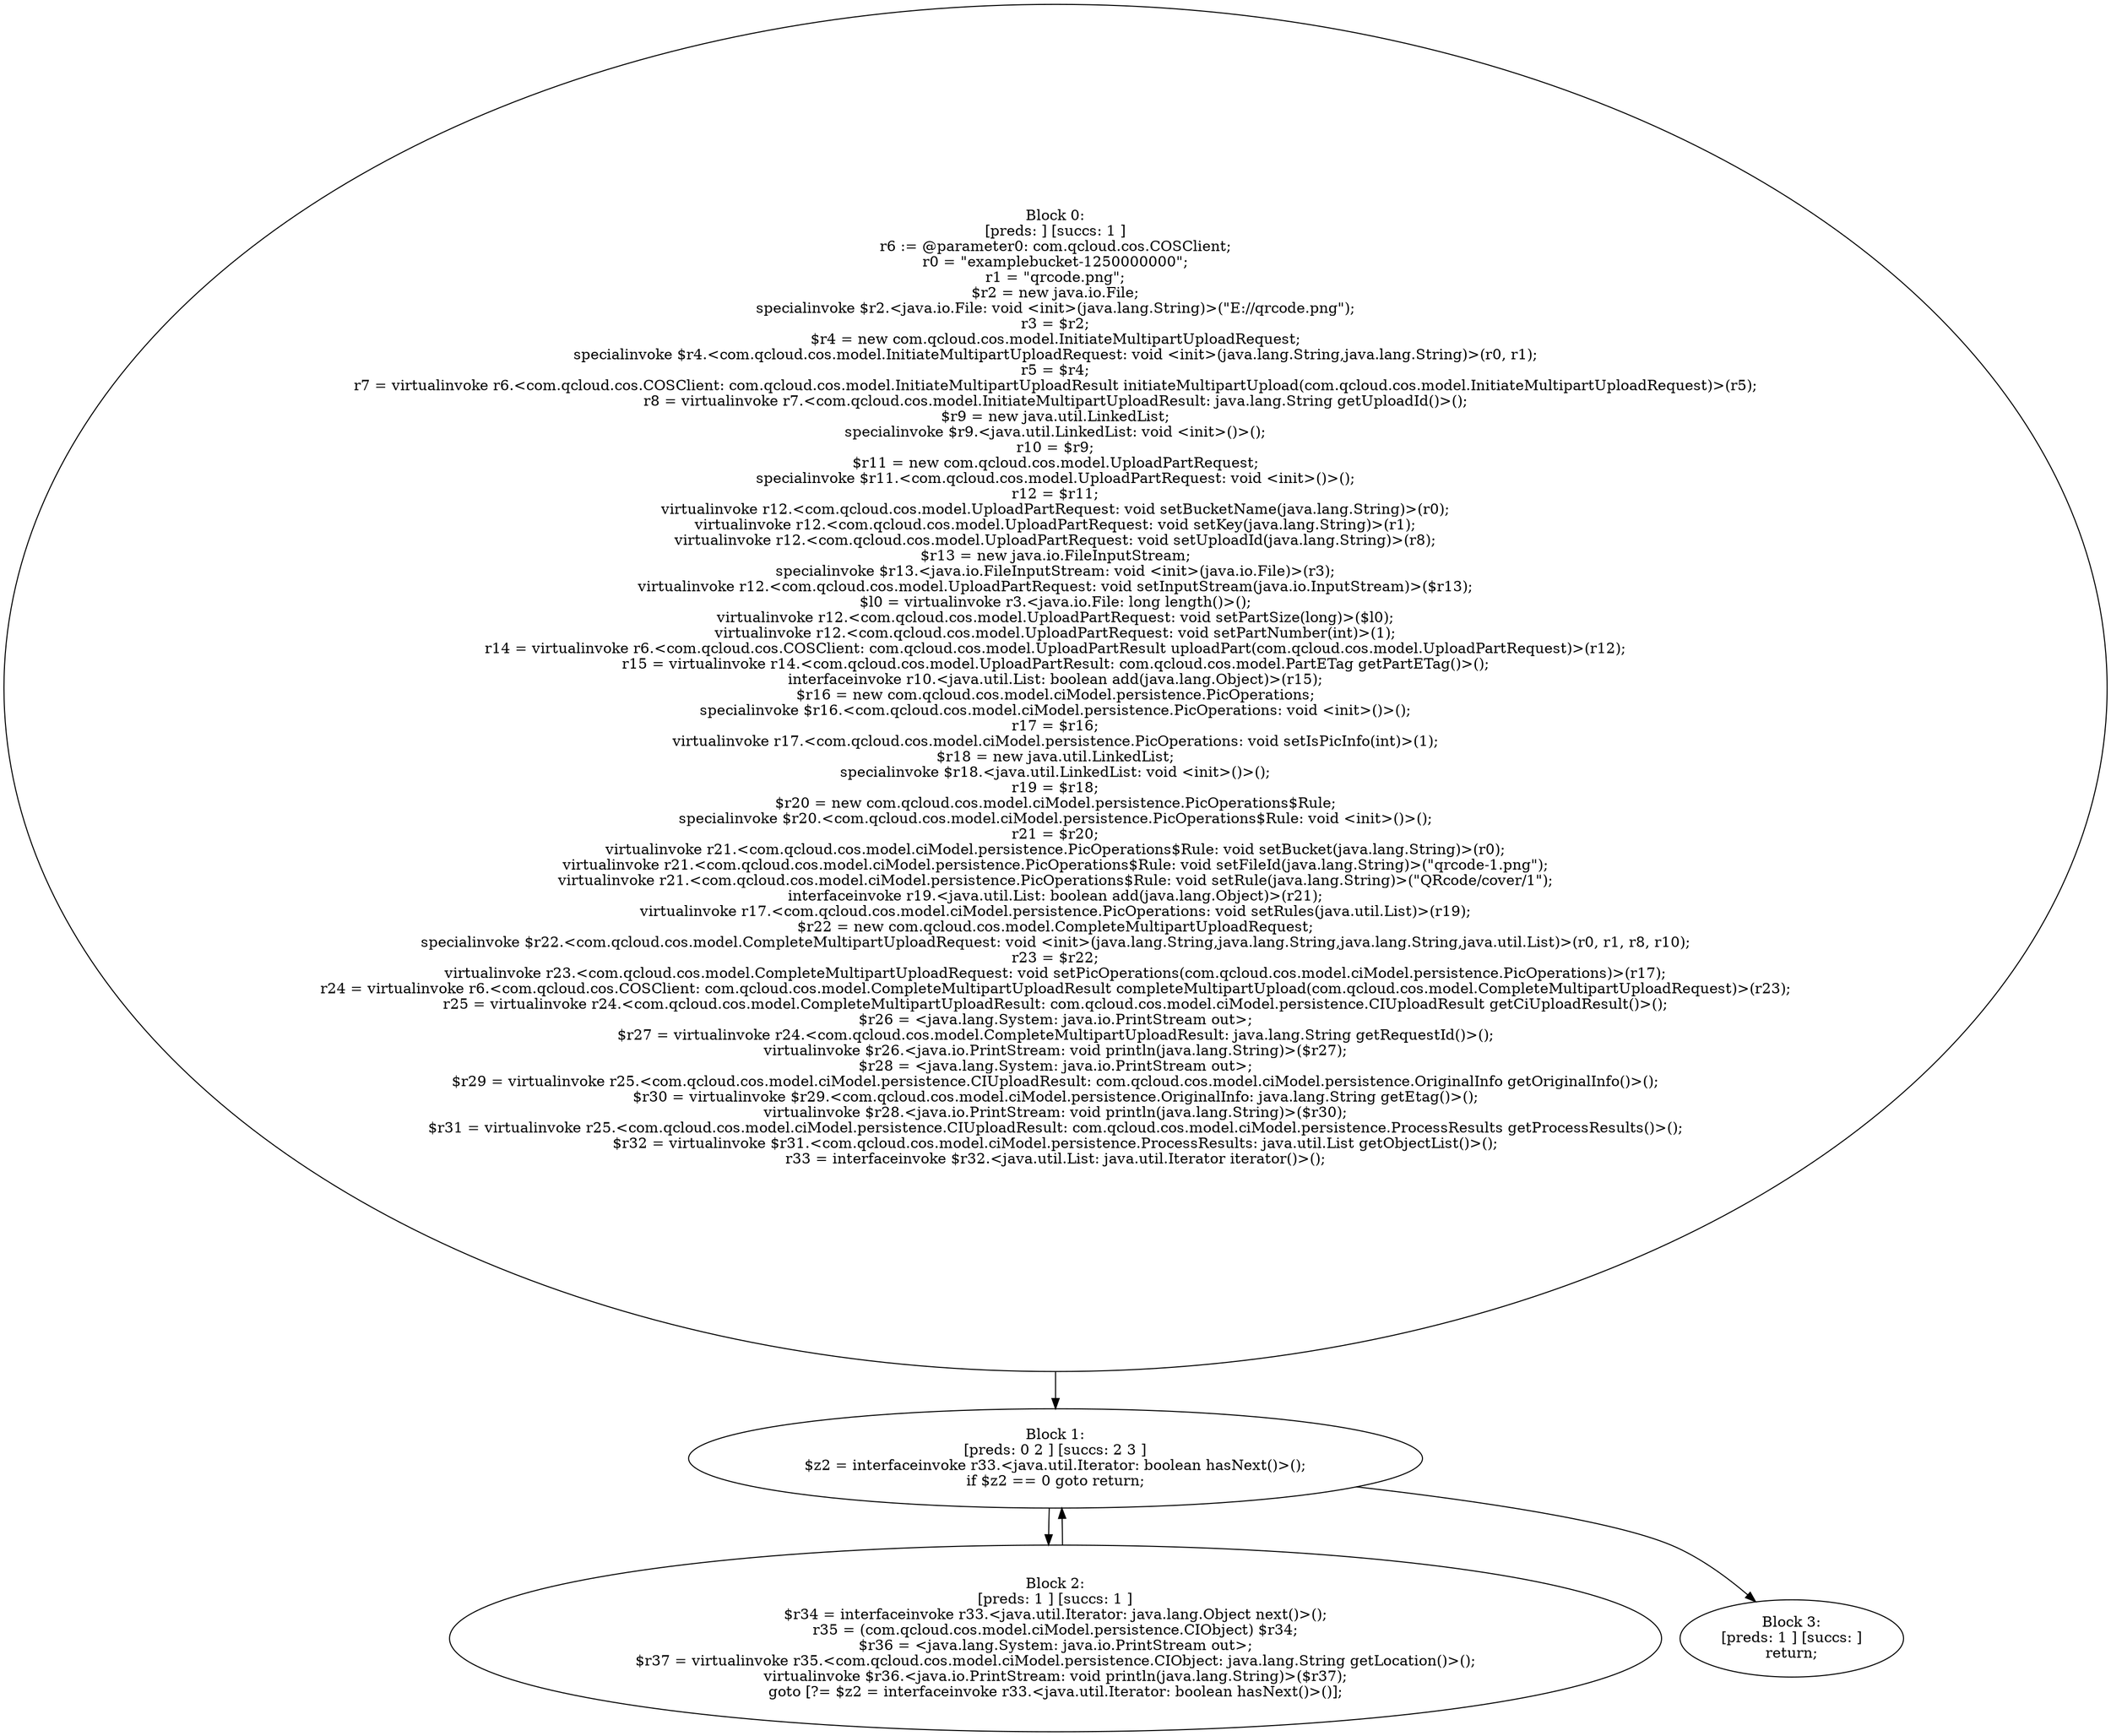 digraph "unitGraph" {
    "Block 0:
[preds: ] [succs: 1 ]
r6 := @parameter0: com.qcloud.cos.COSClient;
r0 = \"examplebucket-1250000000\";
r1 = \"qrcode.png\";
$r2 = new java.io.File;
specialinvoke $r2.<java.io.File: void <init>(java.lang.String)>(\"E://qrcode.png\");
r3 = $r2;
$r4 = new com.qcloud.cos.model.InitiateMultipartUploadRequest;
specialinvoke $r4.<com.qcloud.cos.model.InitiateMultipartUploadRequest: void <init>(java.lang.String,java.lang.String)>(r0, r1);
r5 = $r4;
r7 = virtualinvoke r6.<com.qcloud.cos.COSClient: com.qcloud.cos.model.InitiateMultipartUploadResult initiateMultipartUpload(com.qcloud.cos.model.InitiateMultipartUploadRequest)>(r5);
r8 = virtualinvoke r7.<com.qcloud.cos.model.InitiateMultipartUploadResult: java.lang.String getUploadId()>();
$r9 = new java.util.LinkedList;
specialinvoke $r9.<java.util.LinkedList: void <init>()>();
r10 = $r9;
$r11 = new com.qcloud.cos.model.UploadPartRequest;
specialinvoke $r11.<com.qcloud.cos.model.UploadPartRequest: void <init>()>();
r12 = $r11;
virtualinvoke r12.<com.qcloud.cos.model.UploadPartRequest: void setBucketName(java.lang.String)>(r0);
virtualinvoke r12.<com.qcloud.cos.model.UploadPartRequest: void setKey(java.lang.String)>(r1);
virtualinvoke r12.<com.qcloud.cos.model.UploadPartRequest: void setUploadId(java.lang.String)>(r8);
$r13 = new java.io.FileInputStream;
specialinvoke $r13.<java.io.FileInputStream: void <init>(java.io.File)>(r3);
virtualinvoke r12.<com.qcloud.cos.model.UploadPartRequest: void setInputStream(java.io.InputStream)>($r13);
$l0 = virtualinvoke r3.<java.io.File: long length()>();
virtualinvoke r12.<com.qcloud.cos.model.UploadPartRequest: void setPartSize(long)>($l0);
virtualinvoke r12.<com.qcloud.cos.model.UploadPartRequest: void setPartNumber(int)>(1);
r14 = virtualinvoke r6.<com.qcloud.cos.COSClient: com.qcloud.cos.model.UploadPartResult uploadPart(com.qcloud.cos.model.UploadPartRequest)>(r12);
r15 = virtualinvoke r14.<com.qcloud.cos.model.UploadPartResult: com.qcloud.cos.model.PartETag getPartETag()>();
interfaceinvoke r10.<java.util.List: boolean add(java.lang.Object)>(r15);
$r16 = new com.qcloud.cos.model.ciModel.persistence.PicOperations;
specialinvoke $r16.<com.qcloud.cos.model.ciModel.persistence.PicOperations: void <init>()>();
r17 = $r16;
virtualinvoke r17.<com.qcloud.cos.model.ciModel.persistence.PicOperations: void setIsPicInfo(int)>(1);
$r18 = new java.util.LinkedList;
specialinvoke $r18.<java.util.LinkedList: void <init>()>();
r19 = $r18;
$r20 = new com.qcloud.cos.model.ciModel.persistence.PicOperations$Rule;
specialinvoke $r20.<com.qcloud.cos.model.ciModel.persistence.PicOperations$Rule: void <init>()>();
r21 = $r20;
virtualinvoke r21.<com.qcloud.cos.model.ciModel.persistence.PicOperations$Rule: void setBucket(java.lang.String)>(r0);
virtualinvoke r21.<com.qcloud.cos.model.ciModel.persistence.PicOperations$Rule: void setFileId(java.lang.String)>(\"qrcode-1.png\");
virtualinvoke r21.<com.qcloud.cos.model.ciModel.persistence.PicOperations$Rule: void setRule(java.lang.String)>(\"QRcode/cover/1\");
interfaceinvoke r19.<java.util.List: boolean add(java.lang.Object)>(r21);
virtualinvoke r17.<com.qcloud.cos.model.ciModel.persistence.PicOperations: void setRules(java.util.List)>(r19);
$r22 = new com.qcloud.cos.model.CompleteMultipartUploadRequest;
specialinvoke $r22.<com.qcloud.cos.model.CompleteMultipartUploadRequest: void <init>(java.lang.String,java.lang.String,java.lang.String,java.util.List)>(r0, r1, r8, r10);
r23 = $r22;
virtualinvoke r23.<com.qcloud.cos.model.CompleteMultipartUploadRequest: void setPicOperations(com.qcloud.cos.model.ciModel.persistence.PicOperations)>(r17);
r24 = virtualinvoke r6.<com.qcloud.cos.COSClient: com.qcloud.cos.model.CompleteMultipartUploadResult completeMultipartUpload(com.qcloud.cos.model.CompleteMultipartUploadRequest)>(r23);
r25 = virtualinvoke r24.<com.qcloud.cos.model.CompleteMultipartUploadResult: com.qcloud.cos.model.ciModel.persistence.CIUploadResult getCiUploadResult()>();
$r26 = <java.lang.System: java.io.PrintStream out>;
$r27 = virtualinvoke r24.<com.qcloud.cos.model.CompleteMultipartUploadResult: java.lang.String getRequestId()>();
virtualinvoke $r26.<java.io.PrintStream: void println(java.lang.String)>($r27);
$r28 = <java.lang.System: java.io.PrintStream out>;
$r29 = virtualinvoke r25.<com.qcloud.cos.model.ciModel.persistence.CIUploadResult: com.qcloud.cos.model.ciModel.persistence.OriginalInfo getOriginalInfo()>();
$r30 = virtualinvoke $r29.<com.qcloud.cos.model.ciModel.persistence.OriginalInfo: java.lang.String getEtag()>();
virtualinvoke $r28.<java.io.PrintStream: void println(java.lang.String)>($r30);
$r31 = virtualinvoke r25.<com.qcloud.cos.model.ciModel.persistence.CIUploadResult: com.qcloud.cos.model.ciModel.persistence.ProcessResults getProcessResults()>();
$r32 = virtualinvoke $r31.<com.qcloud.cos.model.ciModel.persistence.ProcessResults: java.util.List getObjectList()>();
r33 = interfaceinvoke $r32.<java.util.List: java.util.Iterator iterator()>();
"
    "Block 1:
[preds: 0 2 ] [succs: 2 3 ]
$z2 = interfaceinvoke r33.<java.util.Iterator: boolean hasNext()>();
if $z2 == 0 goto return;
"
    "Block 2:
[preds: 1 ] [succs: 1 ]
$r34 = interfaceinvoke r33.<java.util.Iterator: java.lang.Object next()>();
r35 = (com.qcloud.cos.model.ciModel.persistence.CIObject) $r34;
$r36 = <java.lang.System: java.io.PrintStream out>;
$r37 = virtualinvoke r35.<com.qcloud.cos.model.ciModel.persistence.CIObject: java.lang.String getLocation()>();
virtualinvoke $r36.<java.io.PrintStream: void println(java.lang.String)>($r37);
goto [?= $z2 = interfaceinvoke r33.<java.util.Iterator: boolean hasNext()>()];
"
    "Block 3:
[preds: 1 ] [succs: ]
return;
"
    "Block 0:
[preds: ] [succs: 1 ]
r6 := @parameter0: com.qcloud.cos.COSClient;
r0 = \"examplebucket-1250000000\";
r1 = \"qrcode.png\";
$r2 = new java.io.File;
specialinvoke $r2.<java.io.File: void <init>(java.lang.String)>(\"E://qrcode.png\");
r3 = $r2;
$r4 = new com.qcloud.cos.model.InitiateMultipartUploadRequest;
specialinvoke $r4.<com.qcloud.cos.model.InitiateMultipartUploadRequest: void <init>(java.lang.String,java.lang.String)>(r0, r1);
r5 = $r4;
r7 = virtualinvoke r6.<com.qcloud.cos.COSClient: com.qcloud.cos.model.InitiateMultipartUploadResult initiateMultipartUpload(com.qcloud.cos.model.InitiateMultipartUploadRequest)>(r5);
r8 = virtualinvoke r7.<com.qcloud.cos.model.InitiateMultipartUploadResult: java.lang.String getUploadId()>();
$r9 = new java.util.LinkedList;
specialinvoke $r9.<java.util.LinkedList: void <init>()>();
r10 = $r9;
$r11 = new com.qcloud.cos.model.UploadPartRequest;
specialinvoke $r11.<com.qcloud.cos.model.UploadPartRequest: void <init>()>();
r12 = $r11;
virtualinvoke r12.<com.qcloud.cos.model.UploadPartRequest: void setBucketName(java.lang.String)>(r0);
virtualinvoke r12.<com.qcloud.cos.model.UploadPartRequest: void setKey(java.lang.String)>(r1);
virtualinvoke r12.<com.qcloud.cos.model.UploadPartRequest: void setUploadId(java.lang.String)>(r8);
$r13 = new java.io.FileInputStream;
specialinvoke $r13.<java.io.FileInputStream: void <init>(java.io.File)>(r3);
virtualinvoke r12.<com.qcloud.cos.model.UploadPartRequest: void setInputStream(java.io.InputStream)>($r13);
$l0 = virtualinvoke r3.<java.io.File: long length()>();
virtualinvoke r12.<com.qcloud.cos.model.UploadPartRequest: void setPartSize(long)>($l0);
virtualinvoke r12.<com.qcloud.cos.model.UploadPartRequest: void setPartNumber(int)>(1);
r14 = virtualinvoke r6.<com.qcloud.cos.COSClient: com.qcloud.cos.model.UploadPartResult uploadPart(com.qcloud.cos.model.UploadPartRequest)>(r12);
r15 = virtualinvoke r14.<com.qcloud.cos.model.UploadPartResult: com.qcloud.cos.model.PartETag getPartETag()>();
interfaceinvoke r10.<java.util.List: boolean add(java.lang.Object)>(r15);
$r16 = new com.qcloud.cos.model.ciModel.persistence.PicOperations;
specialinvoke $r16.<com.qcloud.cos.model.ciModel.persistence.PicOperations: void <init>()>();
r17 = $r16;
virtualinvoke r17.<com.qcloud.cos.model.ciModel.persistence.PicOperations: void setIsPicInfo(int)>(1);
$r18 = new java.util.LinkedList;
specialinvoke $r18.<java.util.LinkedList: void <init>()>();
r19 = $r18;
$r20 = new com.qcloud.cos.model.ciModel.persistence.PicOperations$Rule;
specialinvoke $r20.<com.qcloud.cos.model.ciModel.persistence.PicOperations$Rule: void <init>()>();
r21 = $r20;
virtualinvoke r21.<com.qcloud.cos.model.ciModel.persistence.PicOperations$Rule: void setBucket(java.lang.String)>(r0);
virtualinvoke r21.<com.qcloud.cos.model.ciModel.persistence.PicOperations$Rule: void setFileId(java.lang.String)>(\"qrcode-1.png\");
virtualinvoke r21.<com.qcloud.cos.model.ciModel.persistence.PicOperations$Rule: void setRule(java.lang.String)>(\"QRcode/cover/1\");
interfaceinvoke r19.<java.util.List: boolean add(java.lang.Object)>(r21);
virtualinvoke r17.<com.qcloud.cos.model.ciModel.persistence.PicOperations: void setRules(java.util.List)>(r19);
$r22 = new com.qcloud.cos.model.CompleteMultipartUploadRequest;
specialinvoke $r22.<com.qcloud.cos.model.CompleteMultipartUploadRequest: void <init>(java.lang.String,java.lang.String,java.lang.String,java.util.List)>(r0, r1, r8, r10);
r23 = $r22;
virtualinvoke r23.<com.qcloud.cos.model.CompleteMultipartUploadRequest: void setPicOperations(com.qcloud.cos.model.ciModel.persistence.PicOperations)>(r17);
r24 = virtualinvoke r6.<com.qcloud.cos.COSClient: com.qcloud.cos.model.CompleteMultipartUploadResult completeMultipartUpload(com.qcloud.cos.model.CompleteMultipartUploadRequest)>(r23);
r25 = virtualinvoke r24.<com.qcloud.cos.model.CompleteMultipartUploadResult: com.qcloud.cos.model.ciModel.persistence.CIUploadResult getCiUploadResult()>();
$r26 = <java.lang.System: java.io.PrintStream out>;
$r27 = virtualinvoke r24.<com.qcloud.cos.model.CompleteMultipartUploadResult: java.lang.String getRequestId()>();
virtualinvoke $r26.<java.io.PrintStream: void println(java.lang.String)>($r27);
$r28 = <java.lang.System: java.io.PrintStream out>;
$r29 = virtualinvoke r25.<com.qcloud.cos.model.ciModel.persistence.CIUploadResult: com.qcloud.cos.model.ciModel.persistence.OriginalInfo getOriginalInfo()>();
$r30 = virtualinvoke $r29.<com.qcloud.cos.model.ciModel.persistence.OriginalInfo: java.lang.String getEtag()>();
virtualinvoke $r28.<java.io.PrintStream: void println(java.lang.String)>($r30);
$r31 = virtualinvoke r25.<com.qcloud.cos.model.ciModel.persistence.CIUploadResult: com.qcloud.cos.model.ciModel.persistence.ProcessResults getProcessResults()>();
$r32 = virtualinvoke $r31.<com.qcloud.cos.model.ciModel.persistence.ProcessResults: java.util.List getObjectList()>();
r33 = interfaceinvoke $r32.<java.util.List: java.util.Iterator iterator()>();
"->"Block 1:
[preds: 0 2 ] [succs: 2 3 ]
$z2 = interfaceinvoke r33.<java.util.Iterator: boolean hasNext()>();
if $z2 == 0 goto return;
";
    "Block 1:
[preds: 0 2 ] [succs: 2 3 ]
$z2 = interfaceinvoke r33.<java.util.Iterator: boolean hasNext()>();
if $z2 == 0 goto return;
"->"Block 2:
[preds: 1 ] [succs: 1 ]
$r34 = interfaceinvoke r33.<java.util.Iterator: java.lang.Object next()>();
r35 = (com.qcloud.cos.model.ciModel.persistence.CIObject) $r34;
$r36 = <java.lang.System: java.io.PrintStream out>;
$r37 = virtualinvoke r35.<com.qcloud.cos.model.ciModel.persistence.CIObject: java.lang.String getLocation()>();
virtualinvoke $r36.<java.io.PrintStream: void println(java.lang.String)>($r37);
goto [?= $z2 = interfaceinvoke r33.<java.util.Iterator: boolean hasNext()>()];
";
    "Block 1:
[preds: 0 2 ] [succs: 2 3 ]
$z2 = interfaceinvoke r33.<java.util.Iterator: boolean hasNext()>();
if $z2 == 0 goto return;
"->"Block 3:
[preds: 1 ] [succs: ]
return;
";
    "Block 2:
[preds: 1 ] [succs: 1 ]
$r34 = interfaceinvoke r33.<java.util.Iterator: java.lang.Object next()>();
r35 = (com.qcloud.cos.model.ciModel.persistence.CIObject) $r34;
$r36 = <java.lang.System: java.io.PrintStream out>;
$r37 = virtualinvoke r35.<com.qcloud.cos.model.ciModel.persistence.CIObject: java.lang.String getLocation()>();
virtualinvoke $r36.<java.io.PrintStream: void println(java.lang.String)>($r37);
goto [?= $z2 = interfaceinvoke r33.<java.util.Iterator: boolean hasNext()>()];
"->"Block 1:
[preds: 0 2 ] [succs: 2 3 ]
$z2 = interfaceinvoke r33.<java.util.Iterator: boolean hasNext()>();
if $z2 == 0 goto return;
";
}
